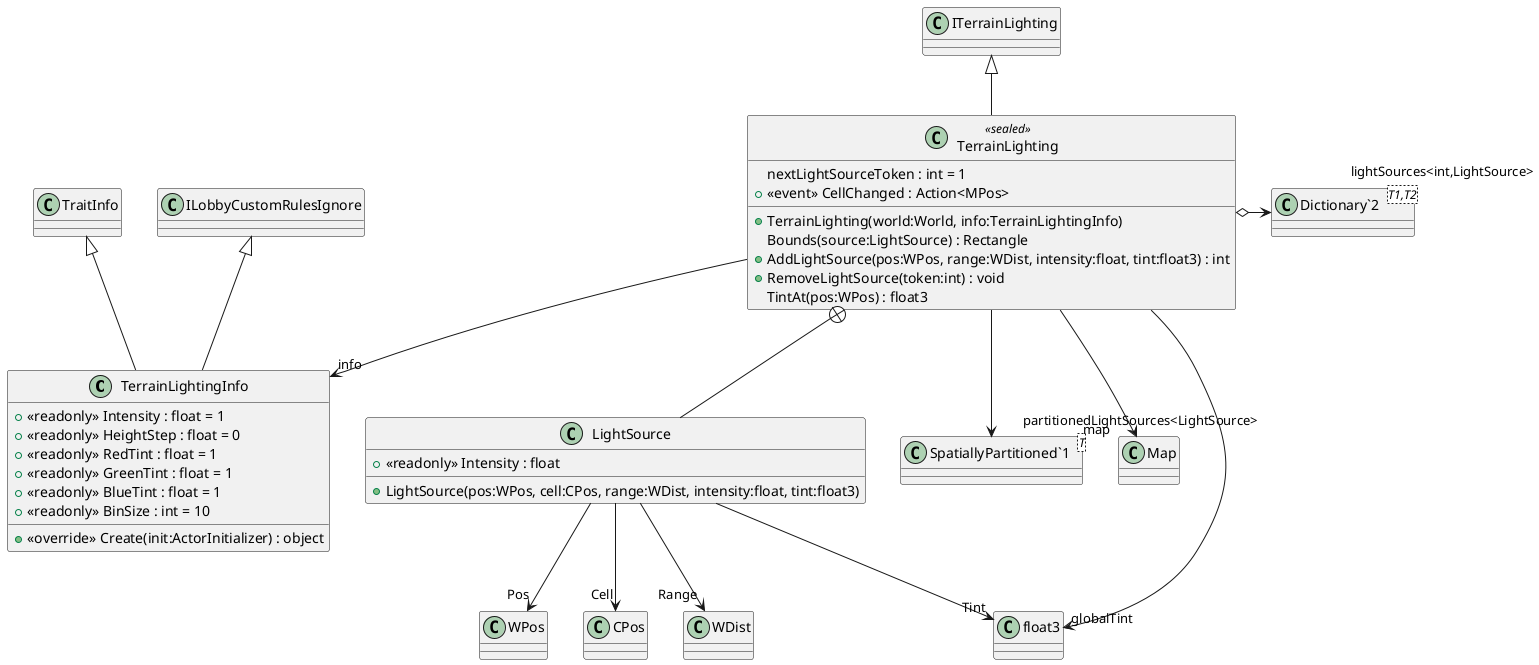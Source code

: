 @startuml
class TerrainLightingInfo {
    + <<readonly>> Intensity : float = 1
    + <<readonly>> HeightStep : float = 0
    + <<readonly>> RedTint : float = 1
    + <<readonly>> GreenTint : float = 1
    + <<readonly>> BlueTint : float = 1
    + <<readonly>> BinSize : int = 10
    + <<override>> Create(init:ActorInitializer) : object
}
class TerrainLighting <<sealed>> {
    nextLightSourceToken : int = 1
    +  <<event>> CellChanged : Action<MPos> 
    + TerrainLighting(world:World, info:TerrainLightingInfo)
    Bounds(source:LightSource) : Rectangle
    + AddLightSource(pos:WPos, range:WDist, intensity:float, tint:float3) : int
    + RemoveLightSource(token:int) : void
    TintAt(pos:WPos) : float3
}
class LightSource {
    + <<readonly>> Intensity : float
    + LightSource(pos:WPos, cell:CPos, range:WDist, intensity:float, tint:float3)
}
class "Dictionary`2"<T1,T2> {
}
class "SpatiallyPartitioned`1"<T> {
}
TraitInfo <|-- TerrainLightingInfo
ILobbyCustomRulesIgnore <|-- TerrainLightingInfo
ITerrainLighting <|-- TerrainLighting
TerrainLighting --> "info" TerrainLightingInfo
TerrainLighting --> "map" Map
TerrainLighting o-> "lightSources<int,LightSource>" "Dictionary`2"
TerrainLighting --> "partitionedLightSources<LightSource>" "SpatiallyPartitioned`1"
TerrainLighting --> "globalTint" float3
TerrainLighting +-- LightSource
LightSource --> "Pos" WPos
LightSource --> "Cell" CPos
LightSource --> "Range" WDist
LightSource --> "Tint" float3
@enduml
